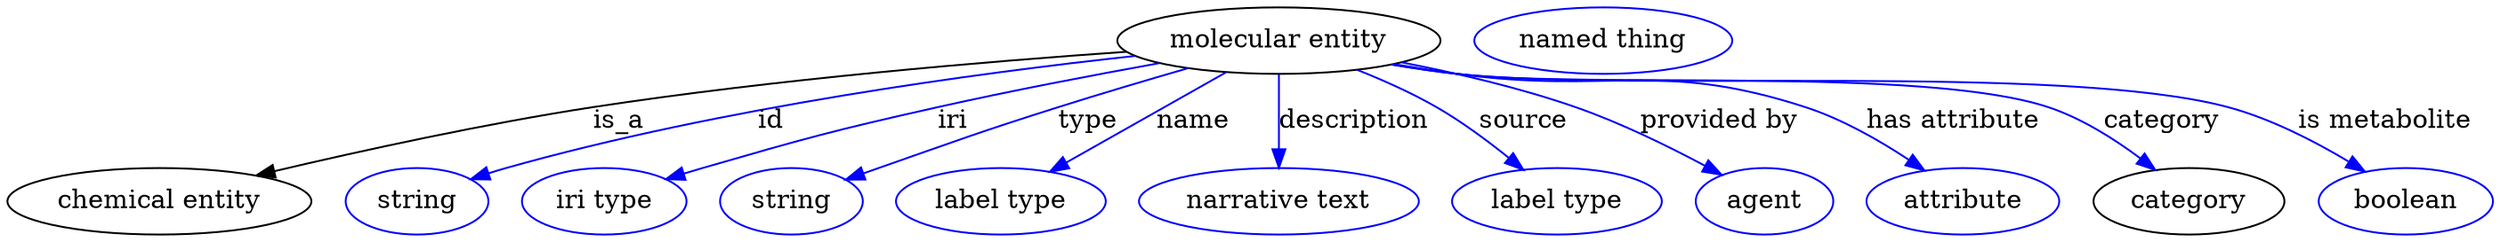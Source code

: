 digraph {
	graph [bb="0,0,1337.7,123"];
	node [label="\N"];
	"molecular entity"	[height=0.5,
		label="molecular entity",
		pos="684.89,105",
		width=2.4192];
	"chemical entity"	[height=0.5,
		pos="81.893,18",
		width=2.2748];
	"molecular entity" -> "chemical entity"	[label=is_a,
		lp="328.89,61.5",
		pos="e,133.85,31.978 602.62,98.989 527.42,93.753 413.26,84.153 314.89,69 256.42,59.992 190.56,45.445 143.82,34.359"];
	id	[color=blue,
		height=0.5,
		label=string,
		pos="219.89,18",
		width=1.0652];
	"molecular entity" -> id	[color=blue,
		label=id,
		lp="410.89,61.5",
		pos="e,248.89,29.948 607.27,96.697 522.65,87.505 383.82,68.802 267.89,36 264.79,35.121 261.59,34.148 258.4,33.124",
		style=solid];
	iri	[color=blue,
		height=0.5,
		label="iri type",
		pos="320.89,18",
		width=1.2277];
	"molecular entity" -> iri	[color=blue,
		label=iri,
		lp="508.89,61.5",
		pos="e,354.52,29.865 620.38,92.84 584.98,86.438 540.38,77.916 500.89,69 444.43,56.251 430.52,52.03 374.89,36 371.38,34.988 367.75,33.911 \
364.11,32.81",
		style=solid];
	type	[color=blue,
		height=0.5,
		label=string,
		pos="421.89,18",
		width=1.0652];
	"molecular entity" -> type	[color=blue,
		label=type,
		lp="581.89,61.5",
		pos="e,451.2,29.697 635.83,90.07 614.31,83.831 588.78,76.256 565.89,69 522.48,55.239 511.86,51.079 468.89,36 466.21,35.057 463.44,34.077 \
460.65,33.084",
		style=solid];
	name	[color=blue,
		height=0.5,
		label="label type",
		pos="534.89,18",
		width=1.5707];
	"molecular entity" -> name	[color=blue,
		label=name,
		lp="638.89,61.5",
		pos="e,561.34,33.988 656.33,87.812 631.84,73.938 596.47,53.896 570.22,39.017",
		style=solid];
	description	[color=blue,
		height=0.5,
		label="narrative text",
		pos="684.89,18",
		width=2.0943];
	"molecular entity" -> description	[color=blue,
		label=description,
		lp="725.39,61.5",
		pos="e,684.89,36.175 684.89,86.799 684.89,75.163 684.89,59.548 684.89,46.237",
		style=solid];
	source	[color=blue,
		height=0.5,
		label="label type",
		pos="834.89,18",
		width=1.5707];
	"molecular entity" -> source	[color=blue,
		label=source,
		lp="816.89,61.5",
		pos="e,816.77,35.051 727.01,89.217 741.03,83.632 756.48,76.734 769.89,69 783.49,61.158 797.43,50.798 808.9,41.543",
		style=solid];
	"provided by"	[color=blue,
		height=0.5,
		label=agent,
		pos="946.89,18",
		width=1.0291];
	"molecular entity" -> "provided by"	[color=blue,
		label="provided by",
		lp="922.39,61.5",
		pos="e,923.68,32.385 751.27,93.191 780.44,87.497 814.82,79.487 844.89,69 869.17,60.534 895.17,47.726 914.84,37.192",
		style=solid];
	"has attribute"	[color=blue,
		height=0.5,
		label=attribute,
		pos="1053.9,18",
		width=1.4443];
	"molecular entity" -> "has attribute"	[color=blue,
		label="has attribute",
		lp="1048.9,61.5",
		pos="e,1033.1,34.73 746.75,92.298 758.08,90.368 769.82,88.508 780.89,87 864.06,75.673 889.05,94.893 968.89,69 988.82,62.539 1009.1,50.833 \
1024.9,40.372",
		style=solid];
	category	[height=0.5,
		pos="1174.9,18",
		width=1.4263];
	"molecular entity" -> category	[color=blue,
		label=category,
		lp="1160.4,61.5",
		pos="e,1157,34.996 745.93,92.07 757.51,90.126 769.54,88.32 780.89,87 851.42,78.795 1032.5,91.482 1099.9,69 1117.7,63.05 1135.3,51.681 \
1149,41.286",
		style=solid];
	"is metabolite"	[color=blue,
		height=0.5,
		label=boolean,
		pos="1290.9,18",
		width=1.2999];
	"molecular entity" -> "is metabolite"	[color=blue,
		label="is metabolite",
		lp="1280.9,61.5",
		pos="e,1269,34.106 745.4,92.036 757.14,90.07 769.37,88.265 780.89,87 872.65,76.93 1106.8,93.08 1195.9,69 1218.7,62.831 1242.3,50.495 \
1260.2,39.62",
		style=solid];
	"named thing_category"	[color=blue,
		height=0.5,
		label="named thing",
		pos="859.89,105",
		width=1.9318];
}
